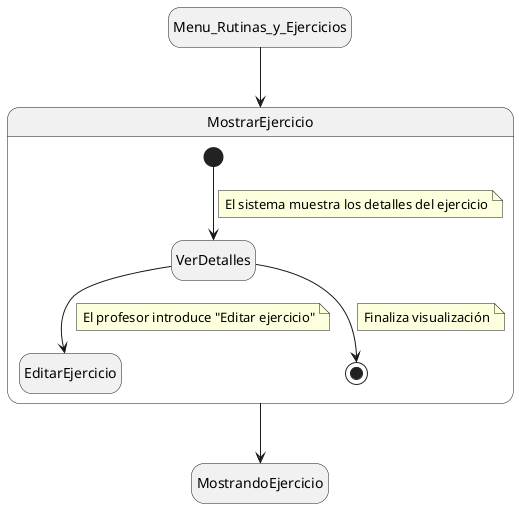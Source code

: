 @startuml MostrarEjercicio

hide empty description

state Menu_Rutinas_y_Ejercicios
state MostrandoEjercicio
state MostrarEjercicio {
  [*] --> VerDetalles
  note on link
    El sistema muestra los detalles del ejercicio
  end note
  VerDetalles --> EditarEjercicio
  note on link
    El profesor introduce "Editar ejercicio"
  end note
  VerDetalles --> [*]
  note on link
    Finaliza visualización
  end note
}

Menu_Rutinas_y_Ejercicios --> MostrarEjercicio
MostrarEjercicio --> MostrandoEjercicio

@enduml
